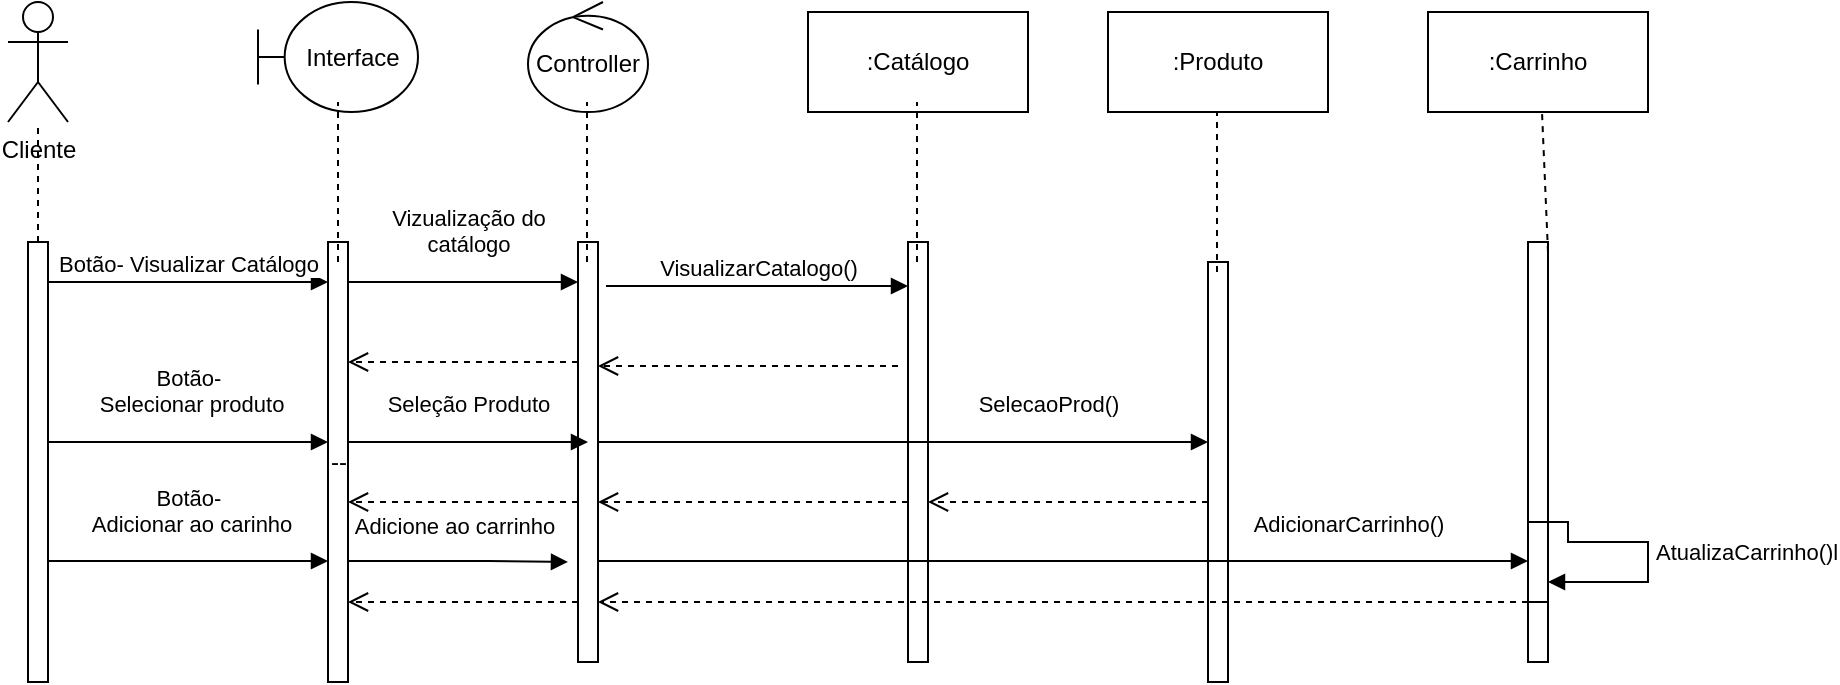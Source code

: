 <mxfile version="21.8.2" type="device">
  <diagram name="Página-1" id="8Jc2yuBUNc5O9ViJE2CS">
    <mxGraphModel dx="927" dy="534" grid="1" gridSize="10" guides="1" tooltips="1" connect="1" arrows="1" fold="1" page="1" pageScale="1" pageWidth="827" pageHeight="1169" math="0" shadow="0">
      <root>
        <mxCell id="0" />
        <mxCell id="1" parent="0" />
        <mxCell id="MTp5gc8C9CbszGiMfzYL-1" value="Cliente" style="shape=umlActor;verticalLabelPosition=bottom;verticalAlign=top;html=1;" parent="1" vertex="1">
          <mxGeometry x="60" y="10" width="30" height="60" as="geometry" />
        </mxCell>
        <mxCell id="MTp5gc8C9CbszGiMfzYL-7" value="" style="html=1;points=[[0,0,0,0,5],[0,1,0,0,-5],[1,0,0,0,5],[1,1,0,0,-5]];perimeter=orthogonalPerimeter;outlineConnect=0;targetShapes=umlLifeline;portConstraint=eastwest;newEdgeStyle={&quot;curved&quot;:0,&quot;rounded&quot;:0};" parent="1" vertex="1">
          <mxGeometry x="70" y="130" width="10" height="220" as="geometry" />
        </mxCell>
        <mxCell id="MTp5gc8C9CbszGiMfzYL-8" value="" style="endArrow=none;dashed=1;html=1;rounded=0;" parent="1" source="MTp5gc8C9CbszGiMfzYL-7" target="MTp5gc8C9CbszGiMfzYL-1" edge="1">
          <mxGeometry width="50" height="50" relative="1" as="geometry">
            <mxPoint x="60" y="130" as="sourcePoint" />
            <mxPoint x="110" y="80" as="targetPoint" />
          </mxGeometry>
        </mxCell>
        <mxCell id="MTp5gc8C9CbszGiMfzYL-9" value="" style="html=1;points=[[0,0,0,0,5],[0,1,0,0,-5],[1,0,0,0,5],[1,1,0,0,-5]];perimeter=orthogonalPerimeter;outlineConnect=0;targetShapes=umlLifeline;portConstraint=eastwest;newEdgeStyle={&quot;curved&quot;:0,&quot;rounded&quot;:0};" parent="1" vertex="1">
          <mxGeometry x="510" y="130" width="10" height="210" as="geometry" />
        </mxCell>
        <mxCell id="MTp5gc8C9CbszGiMfzYL-17" value="--" style="html=1;points=[[0,0,0,0,5],[0,1,0,0,-5],[1,0,0,0,5],[1,1,0,0,-5]];perimeter=orthogonalPerimeter;outlineConnect=0;targetShapes=umlLifeline;portConstraint=eastwest;newEdgeStyle={&quot;curved&quot;:0,&quot;rounded&quot;:0};" parent="1" vertex="1">
          <mxGeometry x="220" y="130" width="10" height="220" as="geometry" />
        </mxCell>
        <mxCell id="MTp5gc8C9CbszGiMfzYL-19" value=":Catálogo" style="html=1;whiteSpace=wrap;" parent="1" vertex="1">
          <mxGeometry x="460" y="15" width="110" height="50" as="geometry" />
        </mxCell>
        <mxCell id="MTp5gc8C9CbszGiMfzYL-22" value="Interface" style="shape=umlBoundary;whiteSpace=wrap;html=1;" parent="1" vertex="1">
          <mxGeometry x="185" y="10" width="80" height="55" as="geometry" />
        </mxCell>
        <mxCell id="MTp5gc8C9CbszGiMfzYL-29" value="Controller" style="ellipse;shape=umlControl;whiteSpace=wrap;html=1;" parent="1" vertex="1">
          <mxGeometry x="320" y="10" width="60" height="55" as="geometry" />
        </mxCell>
        <mxCell id="MTp5gc8C9CbszGiMfzYL-30" value="" style="html=1;points=[[0,0,0,0,5],[0,1,0,0,-5],[1,0,0,0,5],[1,1,0,0,-5]];perimeter=orthogonalPerimeter;outlineConnect=0;targetShapes=umlLifeline;portConstraint=eastwest;newEdgeStyle={&quot;curved&quot;:0,&quot;rounded&quot;:0};" parent="1" vertex="1">
          <mxGeometry x="345" y="130" width="10" height="210" as="geometry" />
        </mxCell>
        <mxCell id="MTp5gc8C9CbszGiMfzYL-35" value="VisualizarCatalogo()" style="html=1;verticalAlign=bottom;endArrow=block;curved=0;rounded=0;" parent="1" edge="1">
          <mxGeometry width="80" relative="1" as="geometry">
            <mxPoint x="359" y="152" as="sourcePoint" />
            <mxPoint x="510" y="152" as="targetPoint" />
            <Array as="points">
              <mxPoint x="409" y="152" />
            </Array>
          </mxGeometry>
        </mxCell>
        <mxCell id="MTp5gc8C9CbszGiMfzYL-36" value="Botão- Visualizar Catálogo" style="html=1;verticalAlign=bottom;endArrow=block;curved=0;rounded=0;" parent="1" edge="1">
          <mxGeometry width="80" relative="1" as="geometry">
            <mxPoint x="80" y="150" as="sourcePoint" />
            <mxPoint x="220" y="150" as="targetPoint" />
            <Array as="points">
              <mxPoint x="150" y="150" />
            </Array>
          </mxGeometry>
        </mxCell>
        <mxCell id="MTp5gc8C9CbszGiMfzYL-37" value="Vizualização do &lt;br&gt;catálogo" style="html=1;verticalAlign=bottom;endArrow=block;curved=0;rounded=0;" parent="1" source="MTp5gc8C9CbszGiMfzYL-17" target="MTp5gc8C9CbszGiMfzYL-30" edge="1">
          <mxGeometry x="0.043" y="10" width="80" relative="1" as="geometry">
            <mxPoint x="230" y="220" as="sourcePoint" />
            <mxPoint x="340" y="220" as="targetPoint" />
            <Array as="points">
              <mxPoint x="250" y="150" />
              <mxPoint x="290" y="150" />
            </Array>
            <mxPoint as="offset" />
          </mxGeometry>
        </mxCell>
        <mxCell id="MTp5gc8C9CbszGiMfzYL-40" value="" style="html=1;verticalAlign=bottom;endArrow=open;dashed=1;endSize=8;curved=0;rounded=0;" parent="1" edge="1">
          <mxGeometry relative="1" as="geometry">
            <mxPoint x="345" y="190" as="sourcePoint" />
            <mxPoint x="230" y="190" as="targetPoint" />
            <Array as="points">
              <mxPoint x="300" y="190" />
              <mxPoint x="280" y="190" />
              <mxPoint x="260" y="190" />
            </Array>
          </mxGeometry>
        </mxCell>
        <mxCell id="MTp5gc8C9CbszGiMfzYL-41" value="" style="html=1;verticalAlign=bottom;endArrow=open;dashed=1;endSize=8;curved=0;rounded=0;entryX=1.5;entryY=0.219;entryDx=0;entryDy=0;entryPerimeter=0;" parent="1" edge="1">
          <mxGeometry relative="1" as="geometry">
            <mxPoint x="505" y="192" as="sourcePoint" />
            <mxPoint x="355" y="192" as="targetPoint" />
          </mxGeometry>
        </mxCell>
        <mxCell id="Fyo-UkffT5jQkGQruNEv-1" value=":Produto" style="html=1;whiteSpace=wrap;" parent="1" vertex="1">
          <mxGeometry x="610" y="15" width="110" height="50" as="geometry" />
        </mxCell>
        <mxCell id="Fyo-UkffT5jQkGQruNEv-2" value=":Carrinho" style="html=1;whiteSpace=wrap;" parent="1" vertex="1">
          <mxGeometry x="770" y="15" width="110" height="50" as="geometry" />
        </mxCell>
        <mxCell id="Fyo-UkffT5jQkGQruNEv-7" value="" style="html=1;points=[[0,0,0,0,5],[0,1,0,0,-5],[1,0,0,0,5],[1,1,0,0,-5]];perimeter=orthogonalPerimeter;outlineConnect=0;targetShapes=umlLifeline;portConstraint=eastwest;newEdgeStyle={&quot;curved&quot;:0,&quot;rounded&quot;:0};" parent="1" vertex="1">
          <mxGeometry x="660" y="140" width="10" height="210" as="geometry" />
        </mxCell>
        <mxCell id="Fyo-UkffT5jQkGQruNEv-8" value="" style="html=1;points=[[0,0,0,0,5],[0,1,0,0,-5],[1,0,0,0,5],[1,1,0,0,-5]];perimeter=orthogonalPerimeter;outlineConnect=0;targetShapes=umlLifeline;portConstraint=eastwest;newEdgeStyle={&quot;curved&quot;:0,&quot;rounded&quot;:0};" parent="1" vertex="1">
          <mxGeometry x="820" y="130" width="10" height="210" as="geometry" />
        </mxCell>
        <mxCell id="Fyo-UkffT5jQkGQruNEv-9" value="Botão-&lt;br&gt;&amp;nbsp;Adicionar ao carinho" style="html=1;verticalAlign=bottom;endArrow=block;curved=0;rounded=0;" parent="1" edge="1">
          <mxGeometry y="10" width="80" relative="1" as="geometry">
            <mxPoint x="80" y="289.5" as="sourcePoint" />
            <mxPoint x="220" y="289.5" as="targetPoint" />
            <Array as="points">
              <mxPoint x="150" y="289.5" />
            </Array>
            <mxPoint as="offset" />
          </mxGeometry>
        </mxCell>
        <mxCell id="Fyo-UkffT5jQkGQruNEv-10" value="Adicione ao carrinho" style="html=1;verticalAlign=bottom;endArrow=block;curved=0;rounded=0;" parent="1" edge="1">
          <mxGeometry x="-0.04" y="10" width="80" relative="1" as="geometry">
            <mxPoint x="230" y="289.5" as="sourcePoint" />
            <mxPoint x="340" y="290" as="targetPoint" />
            <Array as="points">
              <mxPoint x="300" y="289.5" />
            </Array>
            <mxPoint y="1" as="offset" />
          </mxGeometry>
        </mxCell>
        <mxCell id="Fyo-UkffT5jQkGQruNEv-11" value="AdicionarCarrinho()" style="html=1;verticalAlign=bottom;endArrow=block;curved=0;rounded=0;" parent="1" edge="1">
          <mxGeometry x="0.613" y="10" width="80" relative="1" as="geometry">
            <mxPoint x="355" y="289.5" as="sourcePoint" />
            <mxPoint x="820" y="289.5" as="targetPoint" />
            <Array as="points">
              <mxPoint x="425" y="289.5" />
            </Array>
            <mxPoint as="offset" />
          </mxGeometry>
        </mxCell>
        <mxCell id="Fyo-UkffT5jQkGQruNEv-17" value="" style="html=1;verticalAlign=bottom;endArrow=open;dashed=1;endSize=8;curved=0;rounded=0;" parent="1" edge="1">
          <mxGeometry relative="1" as="geometry">
            <mxPoint x="820" y="310" as="sourcePoint" />
            <mxPoint x="355" y="310" as="targetPoint" />
            <Array as="points">
              <mxPoint x="750" y="310" />
            </Array>
          </mxGeometry>
        </mxCell>
        <mxCell id="L95h3NzHHOkQSHfpg3RJ-1" value="" style="html=1;verticalAlign=bottom;endArrow=open;dashed=1;endSize=8;curved=0;rounded=0;" edge="1" parent="1" source="MTp5gc8C9CbszGiMfzYL-30" target="MTp5gc8C9CbszGiMfzYL-17">
          <mxGeometry relative="1" as="geometry">
            <mxPoint x="335" y="310" as="sourcePoint" />
            <mxPoint x="240" y="310" as="targetPoint" />
            <Array as="points">
              <mxPoint x="290" y="310" />
              <mxPoint x="270" y="310" />
              <mxPoint x="250" y="310" />
            </Array>
          </mxGeometry>
        </mxCell>
        <mxCell id="L95h3NzHHOkQSHfpg3RJ-2" value="" style="endArrow=none;dashed=1;html=1;rounded=0;" edge="1" parent="1">
          <mxGeometry width="50" height="50" relative="1" as="geometry">
            <mxPoint x="225" y="140" as="sourcePoint" />
            <mxPoint x="225" y="60" as="targetPoint" />
          </mxGeometry>
        </mxCell>
        <mxCell id="L95h3NzHHOkQSHfpg3RJ-3" value="" style="endArrow=none;dashed=1;html=1;rounded=0;" edge="1" parent="1">
          <mxGeometry width="50" height="50" relative="1" as="geometry">
            <mxPoint x="349.5" y="140" as="sourcePoint" />
            <mxPoint x="349.5" y="60" as="targetPoint" />
          </mxGeometry>
        </mxCell>
        <mxCell id="L95h3NzHHOkQSHfpg3RJ-4" value="" style="endArrow=none;dashed=1;html=1;rounded=0;" edge="1" parent="1">
          <mxGeometry width="50" height="50" relative="1" as="geometry">
            <mxPoint x="514.5" y="140" as="sourcePoint" />
            <mxPoint x="514.5" y="60" as="targetPoint" />
          </mxGeometry>
        </mxCell>
        <mxCell id="L95h3NzHHOkQSHfpg3RJ-5" value="" style="endArrow=none;dashed=1;html=1;rounded=0;" edge="1" parent="1">
          <mxGeometry width="50" height="50" relative="1" as="geometry">
            <mxPoint x="664.5" y="145" as="sourcePoint" />
            <mxPoint x="664.5" y="65" as="targetPoint" />
          </mxGeometry>
        </mxCell>
        <mxCell id="L95h3NzHHOkQSHfpg3RJ-6" value="" style="endArrow=none;dashed=1;html=1;rounded=0;exitX=1;exitY=0;exitDx=0;exitDy=5;exitPerimeter=0;" edge="1" parent="1" source="Fyo-UkffT5jQkGQruNEv-8">
          <mxGeometry width="50" height="50" relative="1" as="geometry">
            <mxPoint x="827" y="140" as="sourcePoint" />
            <mxPoint x="827" y="65" as="targetPoint" />
          </mxGeometry>
        </mxCell>
        <mxCell id="L95h3NzHHOkQSHfpg3RJ-8" value="" style="html=1;points=[[0,0,0,0,5],[0,1,0,0,-5],[1,0,0,0,5],[1,1,0,0,-5]];perimeter=orthogonalPerimeter;outlineConnect=0;targetShapes=umlLifeline;portConstraint=eastwest;newEdgeStyle={&quot;curved&quot;:0,&quot;rounded&quot;:0};" vertex="1" parent="1">
          <mxGeometry x="820" y="270" width="10" height="40" as="geometry" />
        </mxCell>
        <mxCell id="L95h3NzHHOkQSHfpg3RJ-9" value="AtualizaCarrinho()l" style="html=1;align=left;spacingLeft=2;endArrow=block;rounded=0;edgeStyle=orthogonalEdgeStyle;curved=0;rounded=0;" edge="1" target="L95h3NzHHOkQSHfpg3RJ-8" parent="1" source="L95h3NzHHOkQSHfpg3RJ-8">
          <mxGeometry relative="1" as="geometry">
            <mxPoint x="850" y="270" as="sourcePoint" />
            <Array as="points">
              <mxPoint x="840" y="270" />
              <mxPoint x="840" y="280" />
              <mxPoint x="880" y="280" />
              <mxPoint x="880" y="300" />
            </Array>
          </mxGeometry>
        </mxCell>
        <mxCell id="L95h3NzHHOkQSHfpg3RJ-11" value="Botão-&lt;br&gt;&amp;nbsp;Selecionar produto" style="html=1;verticalAlign=bottom;endArrow=block;curved=0;rounded=0;" edge="1" parent="1">
          <mxGeometry y="10" width="80" relative="1" as="geometry">
            <mxPoint x="80" y="230" as="sourcePoint" />
            <mxPoint x="220" y="230" as="targetPoint" />
            <Array as="points">
              <mxPoint x="150" y="230" />
              <mxPoint x="190" y="230" />
            </Array>
            <mxPoint as="offset" />
          </mxGeometry>
        </mxCell>
        <mxCell id="L95h3NzHHOkQSHfpg3RJ-12" value="Seleção Produto" style="html=1;verticalAlign=bottom;endArrow=block;curved=0;rounded=0;" edge="1" parent="1">
          <mxGeometry y="10" width="80" relative="1" as="geometry">
            <mxPoint x="230" y="230" as="sourcePoint" />
            <mxPoint x="350" y="230" as="targetPoint" />
            <Array as="points">
              <mxPoint x="340" y="230" />
              <mxPoint x="350" y="230" />
            </Array>
            <mxPoint as="offset" />
          </mxGeometry>
        </mxCell>
        <mxCell id="L95h3NzHHOkQSHfpg3RJ-17" value="SelecaoProd()" style="html=1;verticalAlign=bottom;endArrow=block;curved=0;rounded=0;" edge="1" parent="1" target="Fyo-UkffT5jQkGQruNEv-7">
          <mxGeometry x="0.475" y="10" width="80" relative="1" as="geometry">
            <mxPoint x="355" y="230" as="sourcePoint" />
            <mxPoint x="435" y="230" as="targetPoint" />
            <mxPoint as="offset" />
          </mxGeometry>
        </mxCell>
        <mxCell id="L95h3NzHHOkQSHfpg3RJ-18" value="" style="html=1;verticalAlign=bottom;endArrow=open;dashed=1;endSize=8;curved=0;rounded=0;" edge="1" parent="1" source="Fyo-UkffT5jQkGQruNEv-7">
          <mxGeometry relative="1" as="geometry">
            <mxPoint x="635" y="260" as="sourcePoint" />
            <mxPoint x="520" y="260" as="targetPoint" />
            <Array as="points">
              <mxPoint x="620" y="260" />
              <mxPoint x="580" y="260" />
              <mxPoint x="560" y="260" />
              <mxPoint x="540" y="260" />
            </Array>
          </mxGeometry>
        </mxCell>
        <mxCell id="L95h3NzHHOkQSHfpg3RJ-19" value="" style="html=1;verticalAlign=bottom;endArrow=open;dashed=1;endSize=8;curved=0;rounded=0;" edge="1" parent="1" source="MTp5gc8C9CbszGiMfzYL-9">
          <mxGeometry relative="1" as="geometry">
            <mxPoint x="470" y="260" as="sourcePoint" />
            <mxPoint x="355" y="260" as="targetPoint" />
            <Array as="points">
              <mxPoint x="415" y="260" />
              <mxPoint x="395" y="260" />
              <mxPoint x="375" y="260" />
            </Array>
          </mxGeometry>
        </mxCell>
        <mxCell id="L95h3NzHHOkQSHfpg3RJ-20" value="" style="html=1;verticalAlign=bottom;endArrow=open;dashed=1;endSize=8;curved=0;rounded=0;" edge="1" parent="1">
          <mxGeometry relative="1" as="geometry">
            <mxPoint x="345" y="260" as="sourcePoint" />
            <mxPoint x="230" y="260" as="targetPoint" />
            <Array as="points">
              <mxPoint x="270" y="260" />
              <mxPoint x="250" y="260" />
            </Array>
          </mxGeometry>
        </mxCell>
      </root>
    </mxGraphModel>
  </diagram>
</mxfile>
